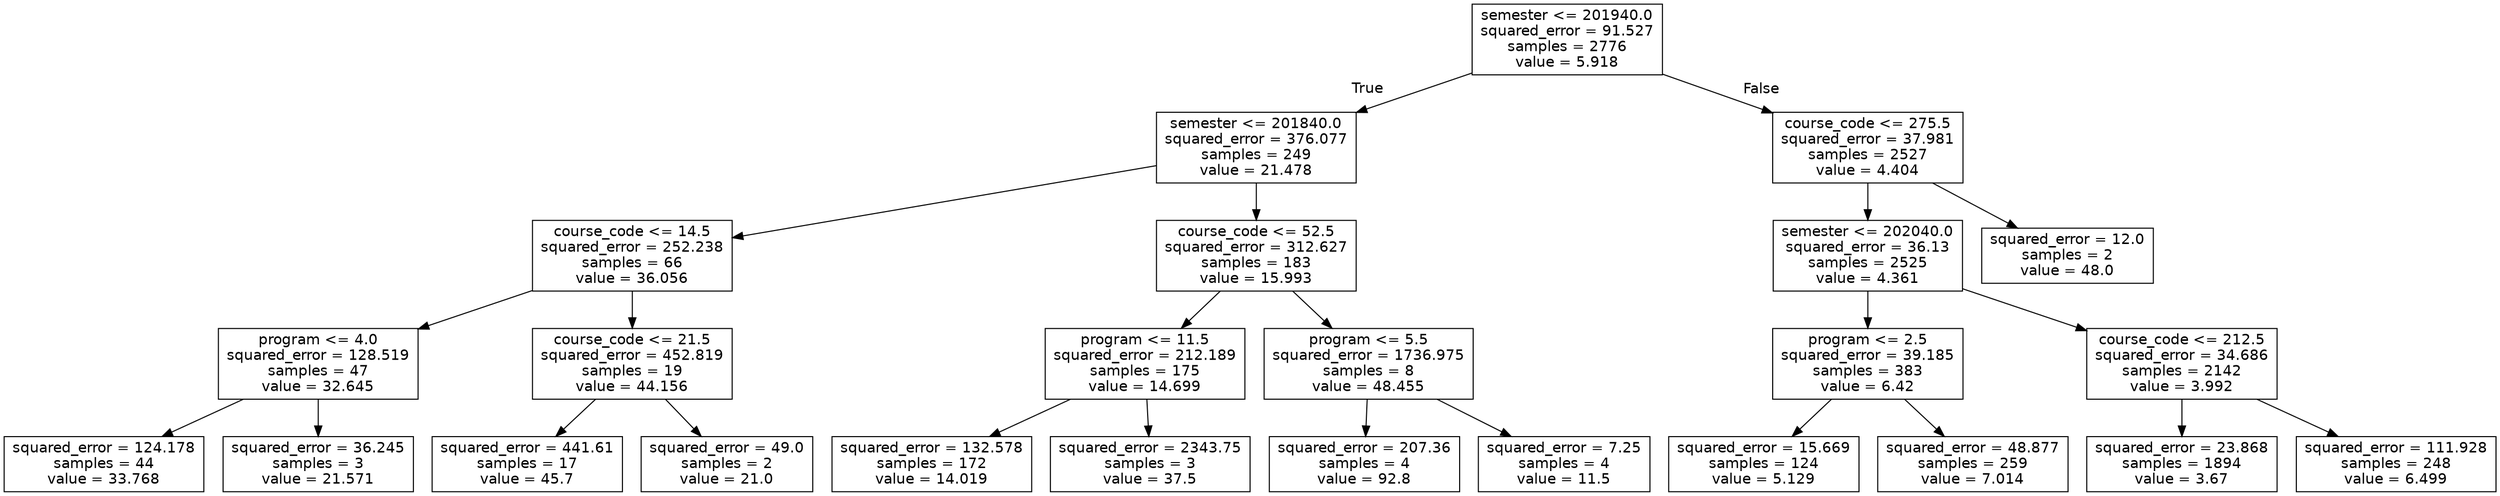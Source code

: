 digraph Tree {
node [shape=box, fontname="helvetica"] ;
edge [fontname="helvetica"] ;
0 [label="semester <= 201940.0\nsquared_error = 91.527\nsamples = 2776\nvalue = 5.918"] ;
1 [label="semester <= 201840.0\nsquared_error = 376.077\nsamples = 249\nvalue = 21.478"] ;
0 -> 1 [labeldistance=2.5, labelangle=45, headlabel="True"] ;
2 [label="course_code <= 14.5\nsquared_error = 252.238\nsamples = 66\nvalue = 36.056"] ;
1 -> 2 ;
3 [label="program <= 4.0\nsquared_error = 128.519\nsamples = 47\nvalue = 32.645"] ;
2 -> 3 ;
4 [label="squared_error = 124.178\nsamples = 44\nvalue = 33.768"] ;
3 -> 4 ;
5 [label="squared_error = 36.245\nsamples = 3\nvalue = 21.571"] ;
3 -> 5 ;
6 [label="course_code <= 21.5\nsquared_error = 452.819\nsamples = 19\nvalue = 44.156"] ;
2 -> 6 ;
7 [label="squared_error = 441.61\nsamples = 17\nvalue = 45.7"] ;
6 -> 7 ;
8 [label="squared_error = 49.0\nsamples = 2\nvalue = 21.0"] ;
6 -> 8 ;
9 [label="course_code <= 52.5\nsquared_error = 312.627\nsamples = 183\nvalue = 15.993"] ;
1 -> 9 ;
10 [label="program <= 11.5\nsquared_error = 212.189\nsamples = 175\nvalue = 14.699"] ;
9 -> 10 ;
11 [label="squared_error = 132.578\nsamples = 172\nvalue = 14.019"] ;
10 -> 11 ;
12 [label="squared_error = 2343.75\nsamples = 3\nvalue = 37.5"] ;
10 -> 12 ;
13 [label="program <= 5.5\nsquared_error = 1736.975\nsamples = 8\nvalue = 48.455"] ;
9 -> 13 ;
14 [label="squared_error = 207.36\nsamples = 4\nvalue = 92.8"] ;
13 -> 14 ;
15 [label="squared_error = 7.25\nsamples = 4\nvalue = 11.5"] ;
13 -> 15 ;
16 [label="course_code <= 275.5\nsquared_error = 37.981\nsamples = 2527\nvalue = 4.404"] ;
0 -> 16 [labeldistance=2.5, labelangle=-45, headlabel="False"] ;
17 [label="semester <= 202040.0\nsquared_error = 36.13\nsamples = 2525\nvalue = 4.361"] ;
16 -> 17 ;
18 [label="program <= 2.5\nsquared_error = 39.185\nsamples = 383\nvalue = 6.42"] ;
17 -> 18 ;
19 [label="squared_error = 15.669\nsamples = 124\nvalue = 5.129"] ;
18 -> 19 ;
20 [label="squared_error = 48.877\nsamples = 259\nvalue = 7.014"] ;
18 -> 20 ;
21 [label="course_code <= 212.5\nsquared_error = 34.686\nsamples = 2142\nvalue = 3.992"] ;
17 -> 21 ;
22 [label="squared_error = 23.868\nsamples = 1894\nvalue = 3.67"] ;
21 -> 22 ;
23 [label="squared_error = 111.928\nsamples = 248\nvalue = 6.499"] ;
21 -> 23 ;
24 [label="squared_error = 12.0\nsamples = 2\nvalue = 48.0"] ;
16 -> 24 ;
}